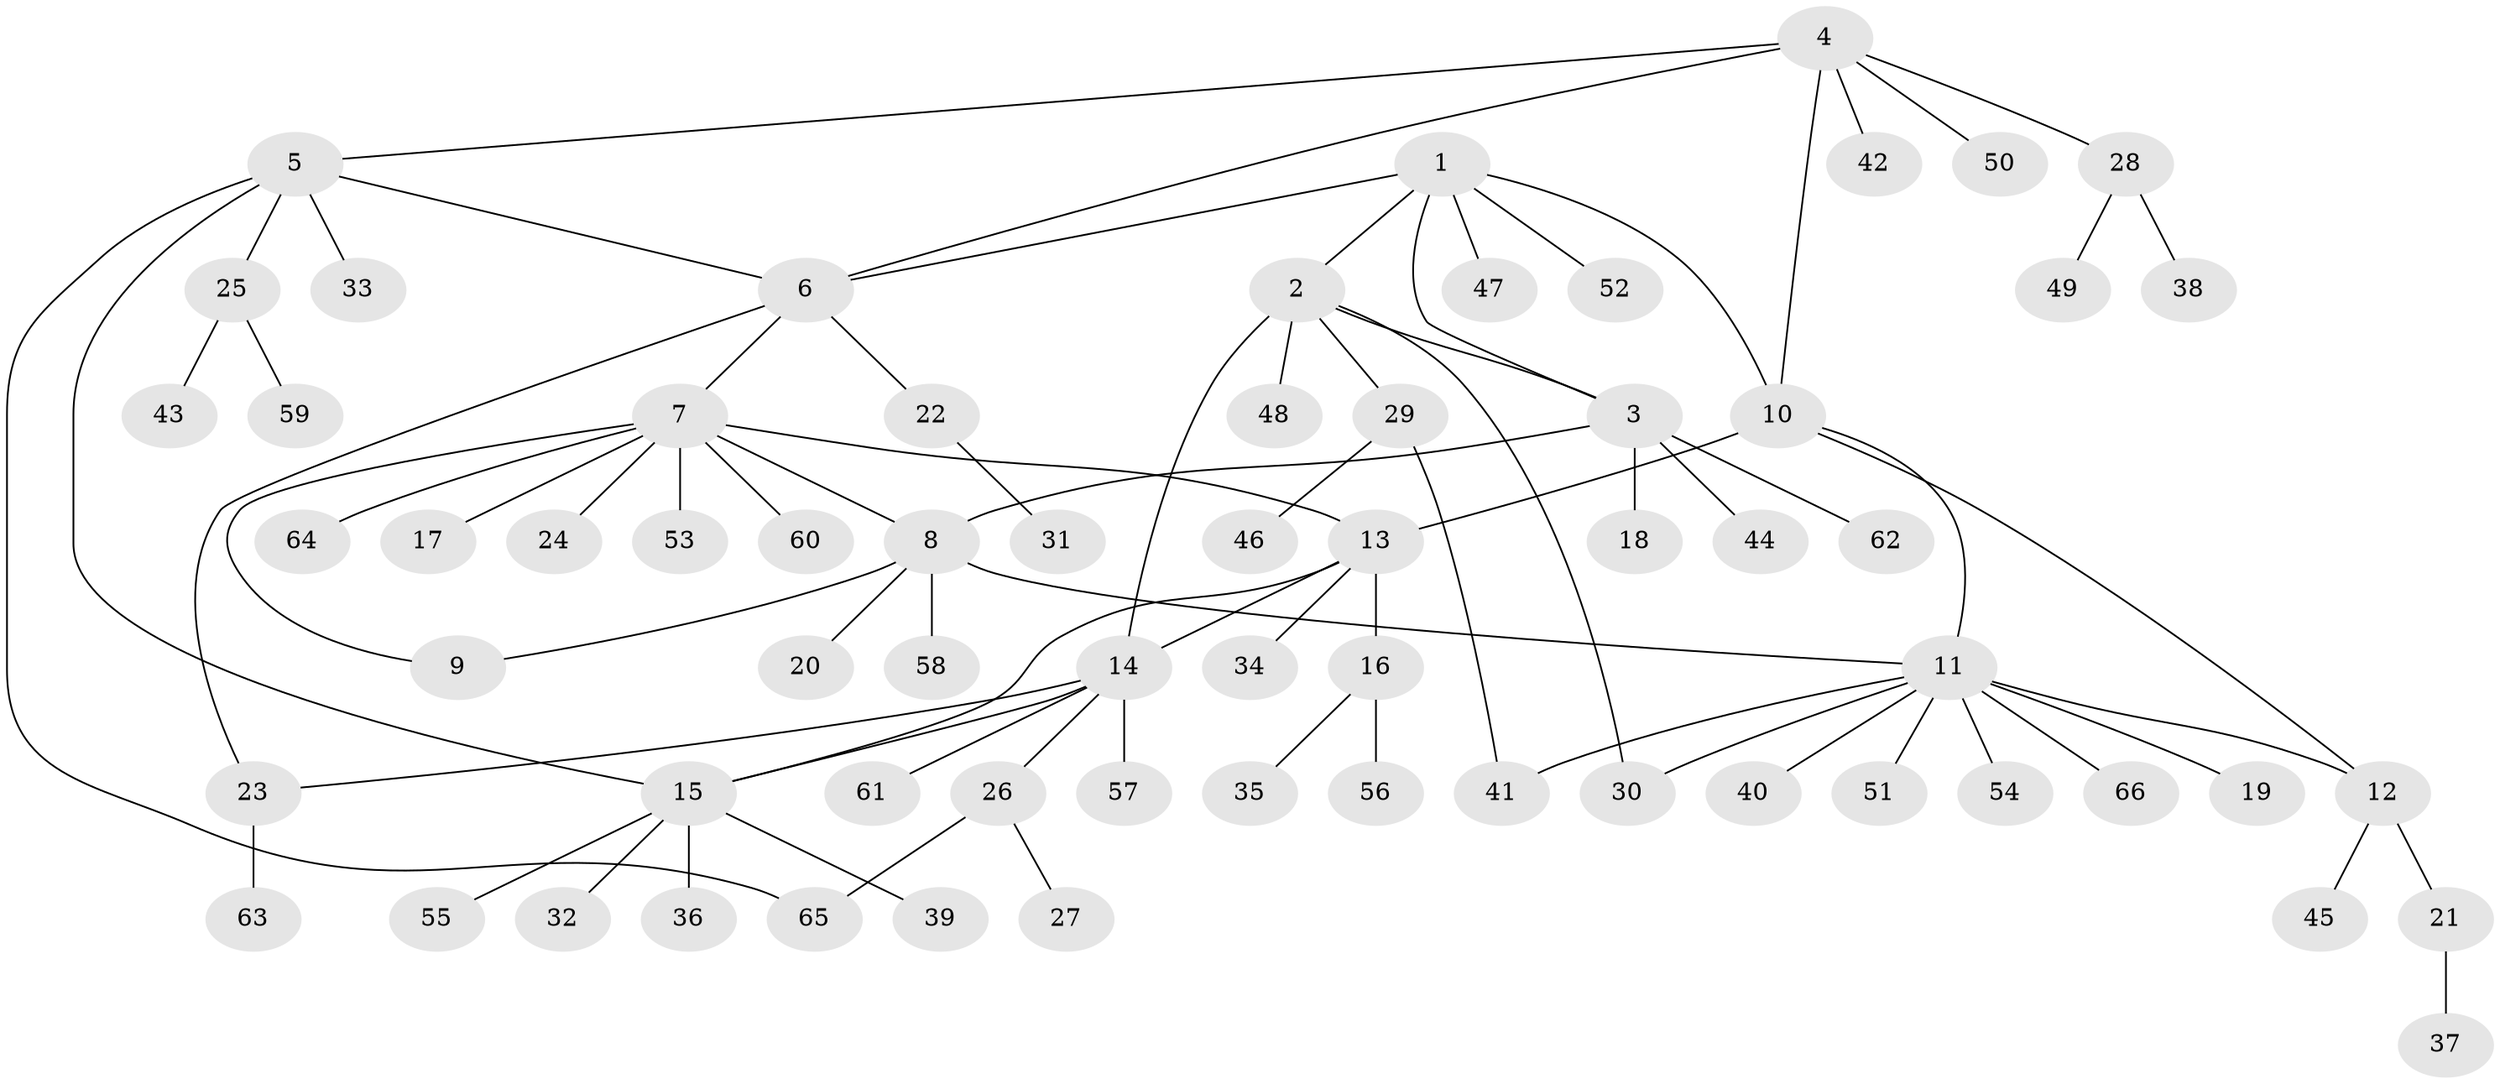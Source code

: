 // coarse degree distribution, {6: 0.06382978723404255, 8: 0.02127659574468085, 1: 0.5319148936170213, 2: 0.1276595744680851, 5: 0.14893617021276595, 9: 0.02127659574468085, 3: 0.06382978723404255, 4: 0.02127659574468085}
// Generated by graph-tools (version 1.1) at 2025/37/03/04/25 23:37:44]
// undirected, 66 vertices, 80 edges
graph export_dot {
  node [color=gray90,style=filled];
  1;
  2;
  3;
  4;
  5;
  6;
  7;
  8;
  9;
  10;
  11;
  12;
  13;
  14;
  15;
  16;
  17;
  18;
  19;
  20;
  21;
  22;
  23;
  24;
  25;
  26;
  27;
  28;
  29;
  30;
  31;
  32;
  33;
  34;
  35;
  36;
  37;
  38;
  39;
  40;
  41;
  42;
  43;
  44;
  45;
  46;
  47;
  48;
  49;
  50;
  51;
  52;
  53;
  54;
  55;
  56;
  57;
  58;
  59;
  60;
  61;
  62;
  63;
  64;
  65;
  66;
  1 -- 2;
  1 -- 3;
  1 -- 6;
  1 -- 10;
  1 -- 47;
  1 -- 52;
  2 -- 3;
  2 -- 14;
  2 -- 29;
  2 -- 30;
  2 -- 48;
  3 -- 8;
  3 -- 18;
  3 -- 44;
  3 -- 62;
  4 -- 5;
  4 -- 6;
  4 -- 10;
  4 -- 28;
  4 -- 42;
  4 -- 50;
  5 -- 6;
  5 -- 15;
  5 -- 25;
  5 -- 33;
  5 -- 65;
  6 -- 7;
  6 -- 22;
  6 -- 23;
  7 -- 8;
  7 -- 9;
  7 -- 13;
  7 -- 17;
  7 -- 24;
  7 -- 53;
  7 -- 60;
  7 -- 64;
  8 -- 9;
  8 -- 11;
  8 -- 20;
  8 -- 58;
  10 -- 11;
  10 -- 12;
  10 -- 13;
  11 -- 12;
  11 -- 19;
  11 -- 30;
  11 -- 40;
  11 -- 41;
  11 -- 51;
  11 -- 54;
  11 -- 66;
  12 -- 21;
  12 -- 45;
  13 -- 14;
  13 -- 15;
  13 -- 16;
  13 -- 34;
  14 -- 15;
  14 -- 23;
  14 -- 26;
  14 -- 57;
  14 -- 61;
  15 -- 32;
  15 -- 36;
  15 -- 39;
  15 -- 55;
  16 -- 35;
  16 -- 56;
  21 -- 37;
  22 -- 31;
  23 -- 63;
  25 -- 43;
  25 -- 59;
  26 -- 27;
  26 -- 65;
  28 -- 38;
  28 -- 49;
  29 -- 41;
  29 -- 46;
}
